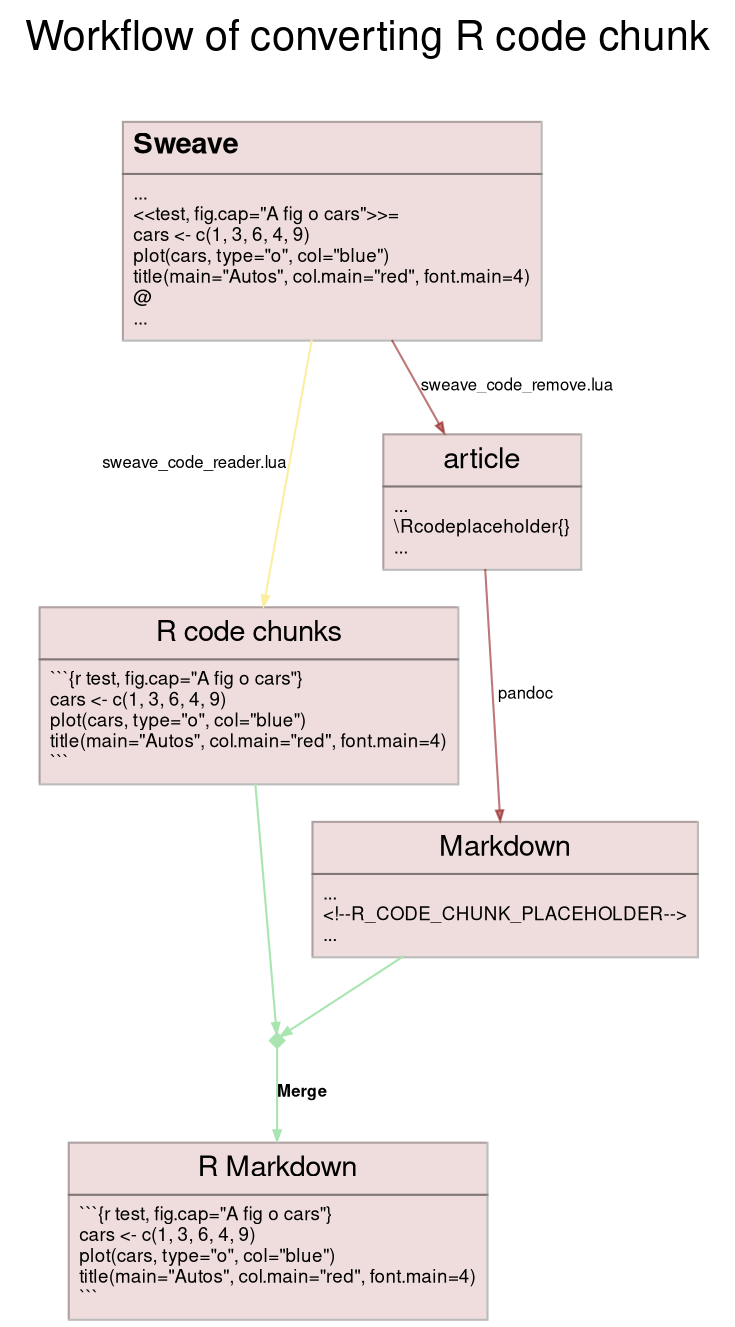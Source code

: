 digraph G1 {
	graph [
		label = "Workflow of converting R code chunk\n\n"
		labelloc = t
		fontname = "Helvetica,Arial,sans-serif"
		fontsize = 20
		bgcolor=transparent
		layout = dot
		newrank = true
	]
	
	node [
		style=filled
		shape=rect
		pencolor="#00000044" // frames color
		fontname="Helvetica,Arial,sans-serif"
		shape=plaintext
	]
	edge [
		arrowsize=0.5
		fontname="Helvetica,Arial,sans-serif"
		labeldistance=3
		labelfontcolor="#00000080"
		penwidth=1
		fontsize = 8
	]
	Sweave [
		color="#88000022"
		label=<<table border="0" cellborder="1" cellspacing="0" cellpadding="4">
            <tr> 
                <td align="left"><b>Sweave</b></td> 
            </tr>
            <tr> 
                <td align="left">
<font point-size="9">...</font><br align="left"/>
<font point-size="9">&lt;&lt;test, fig.cap="A fig o cars"&gt;&gt;=</font><br align="left"/>
<font point-size="9">cars &lt;- c(1, 3, 6, 4, 9)</font><br align="left"/>
<font point-size="9">plot(cars, type="o", col="blue")</font><br align="left"/>
<font point-size="9">title(main="Autos", col.main="red", font.main=4)</font><br align="left"/>
<font point-size="9">@</font><br align="left"/>
<font point-size="9">...</font>
<br align="left"/></td></tr>
		</table>>
		shape=plain
	]
	code [
		color="#88000022"
		label=<<table border="0" cellborder="1" cellspacing="0" cellpadding="4">
			<tr> <td> R code chunks </td> </tr>
			<tr> 
                <td align="left">
<font point-size="9">```{r test, fig.cap="A fig o cars"}</font><br align="left"/>
<font point-size="9">cars &lt;- c(1, 3, 6, 4, 9)</font><br align="left"/>
<font point-size="9">plot(cars, type="o", col="blue")</font><br align="left"/>
<font point-size="9">title(main="Autos", col.main="red", font.main=4)</font><br align="left"/>
<font point-size="9">```</font>
<br align="left"/></td></tr>
		</table>>
		shape=plain
	]
	article [
		color="#88000022"
		label=<<table border="0" cellborder="1" cellspacing="0" cellpadding="4">
			<tr> <td> article </td> </tr>
			<tr> 
                <td align="left">
<font point-size="9">...</font><br align="left"/>
<font point-size="9">\Rcodeplaceholder{}</font><br align="left"/>
<font point-size="9">...</font>
<br align="left"/></td></tr>
		</table>>
		shape=plain
	]
	Markdown [
		color="#88000022"
		label=<<table border="0" cellborder="1" cellspacing="0" cellpadding="4">
			<tr> <td> Markdown </td> </tr>
			<tr> 
                <td align="left">
<font point-size="9">...</font><br align="left"/>
<font point-size="9">&lt;!--R_CODE_CHUNK_PLACEHOLDER--&gt;</font><br align="left"/>
<font point-size="9">...</font>
<br align="left"/></td></tr>
		</table>>
		shape=plain
	]
	RMarkdown [
		color="#88000022"
		label=<<table border="0" cellborder="1" cellspacing="0" cellpadding="4">
			<tr> <td> R Markdown </td> </tr>
			<tr> 
                <td align="left">
<font point-size="9">```{r test, fig.cap="A fig o cars"}</font><br align="left"/>
<font point-size="9">cars &lt;- c(1, 3, 6, 4, 9)</font><br align="left"/>
<font point-size="9">plot(cars, type="o", col="blue")</font><br align="left"/>
<font point-size="9">title(main="Autos", col.main="red", font.main=4)</font><br align="left"/>
<font point-size="9">```</font>
<br align="left"/></td></tr>
		</table>>
		shape=plain
	]
    "mergepoint" [shape=diamond,style=filled,label="",height=.1,width=.1,color="#a9e5b0"];
    Sweave -> code [xlabel="sweave_code_reader.lua" color="#fceea1"];
    Sweave -> article [label="sweave_code_remove.lua" color="#88000088"];
    article -> Markdown [label=<pandoc> color="#88000088"];
    code -> "mergepoint" [color="#a9e5b0"];
    Markdown -> "mergepoint" [color="#a9e5b0"];
    "mergepoint" -> RMarkdown [label=<<b>Merge</b>> color="#a9e5b0"];
}